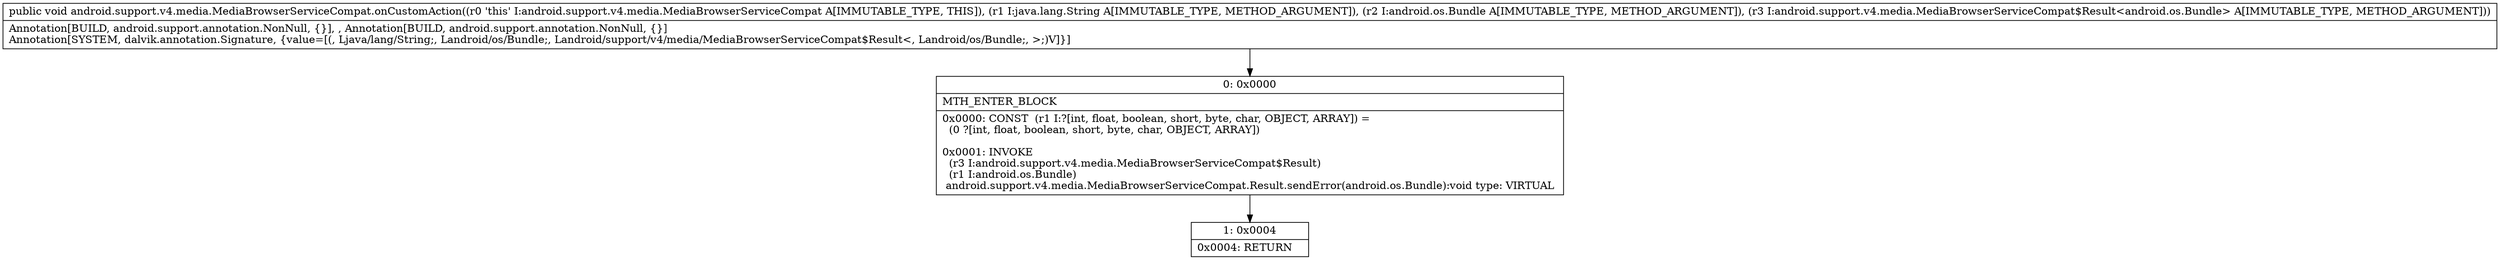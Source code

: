 digraph "CFG forandroid.support.v4.media.MediaBrowserServiceCompat.onCustomAction(Ljava\/lang\/String;Landroid\/os\/Bundle;Landroid\/support\/v4\/media\/MediaBrowserServiceCompat$Result;)V" {
Node_0 [shape=record,label="{0\:\ 0x0000|MTH_ENTER_BLOCK\l|0x0000: CONST  (r1 I:?[int, float, boolean, short, byte, char, OBJECT, ARRAY]) = \l  (0 ?[int, float, boolean, short, byte, char, OBJECT, ARRAY])\l \l0x0001: INVOKE  \l  (r3 I:android.support.v4.media.MediaBrowserServiceCompat$Result)\l  (r1 I:android.os.Bundle)\l android.support.v4.media.MediaBrowserServiceCompat.Result.sendError(android.os.Bundle):void type: VIRTUAL \l}"];
Node_1 [shape=record,label="{1\:\ 0x0004|0x0004: RETURN   \l}"];
MethodNode[shape=record,label="{public void android.support.v4.media.MediaBrowserServiceCompat.onCustomAction((r0 'this' I:android.support.v4.media.MediaBrowserServiceCompat A[IMMUTABLE_TYPE, THIS]), (r1 I:java.lang.String A[IMMUTABLE_TYPE, METHOD_ARGUMENT]), (r2 I:android.os.Bundle A[IMMUTABLE_TYPE, METHOD_ARGUMENT]), (r3 I:android.support.v4.media.MediaBrowserServiceCompat$Result\<android.os.Bundle\> A[IMMUTABLE_TYPE, METHOD_ARGUMENT]))  | Annotation[BUILD, android.support.annotation.NonNull, \{\}], , Annotation[BUILD, android.support.annotation.NonNull, \{\}]\lAnnotation[SYSTEM, dalvik.annotation.Signature, \{value=[(, Ljava\/lang\/String;, Landroid\/os\/Bundle;, Landroid\/support\/v4\/media\/MediaBrowserServiceCompat$Result\<, Landroid\/os\/Bundle;, \>;)V]\}]\l}"];
MethodNode -> Node_0;
Node_0 -> Node_1;
}

